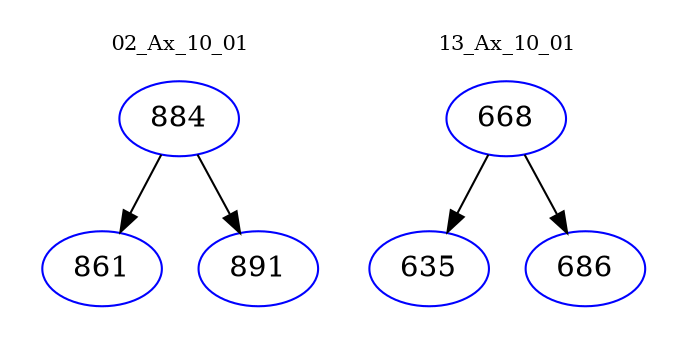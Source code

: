digraph{
subgraph cluster_0 {
color = white
label = "02_Ax_10_01";
fontsize=10;
T0_884 [label="884", color="blue"]
T0_884 -> T0_861 [color="black"]
T0_861 [label="861", color="blue"]
T0_884 -> T0_891 [color="black"]
T0_891 [label="891", color="blue"]
}
subgraph cluster_1 {
color = white
label = "13_Ax_10_01";
fontsize=10;
T1_668 [label="668", color="blue"]
T1_668 -> T1_635 [color="black"]
T1_635 [label="635", color="blue"]
T1_668 -> T1_686 [color="black"]
T1_686 [label="686", color="blue"]
}
}
